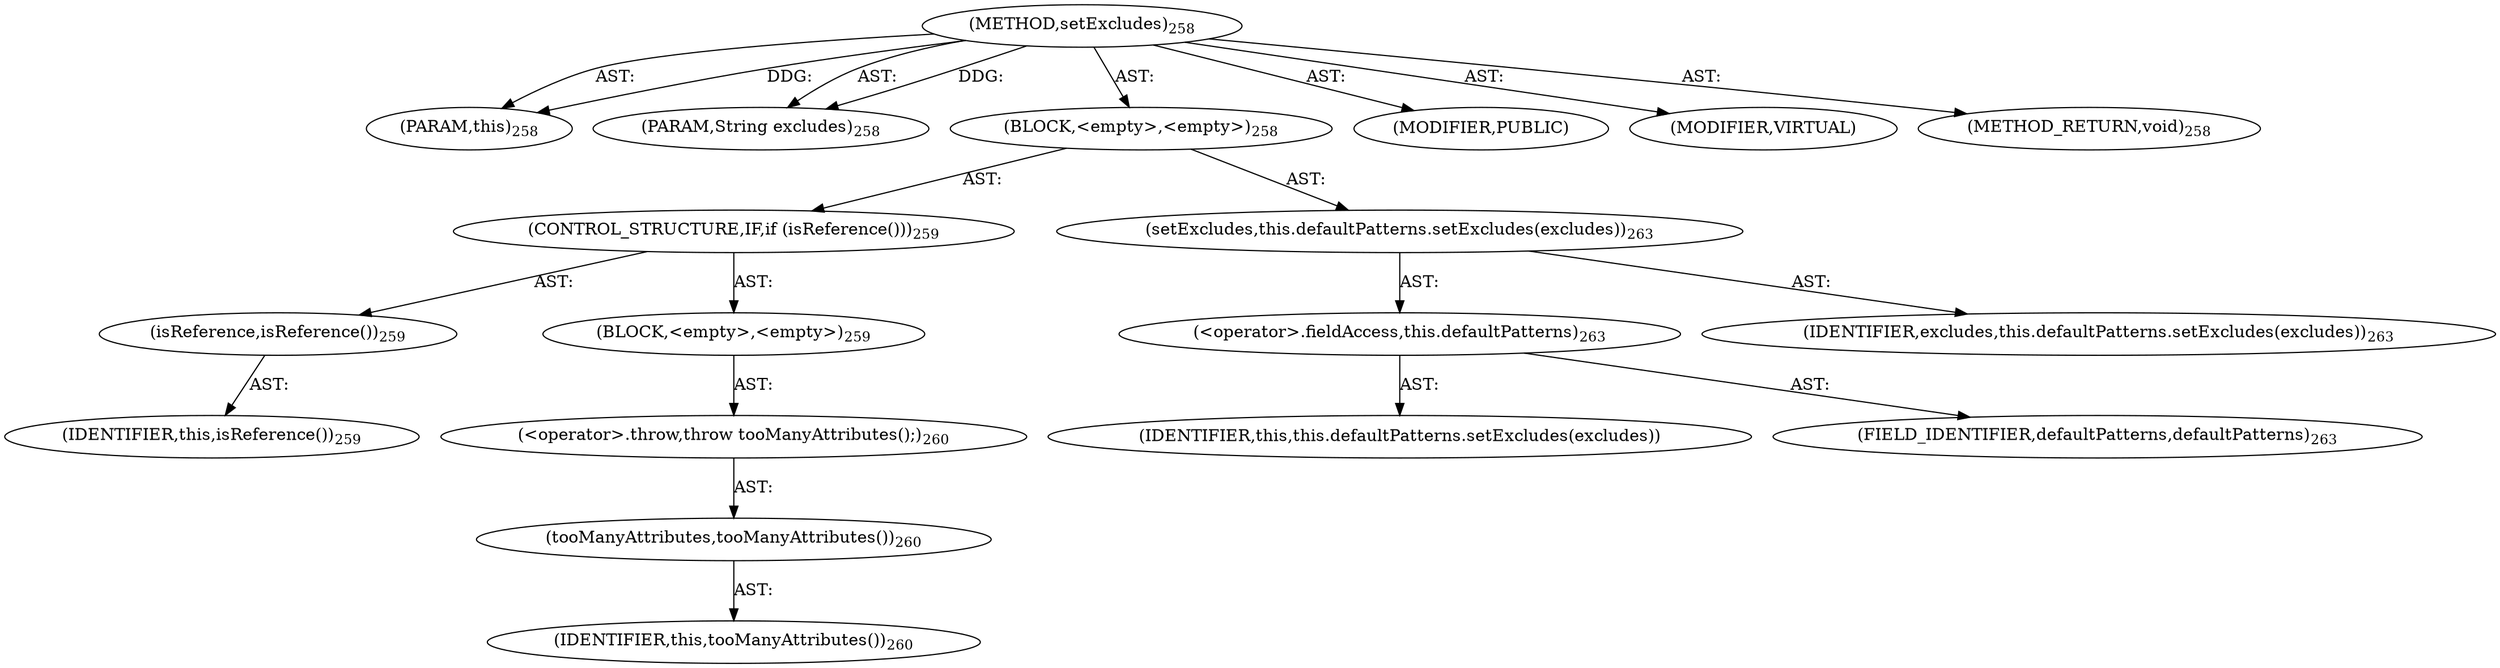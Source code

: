 digraph "setExcludes" {  
"111669149708" [label = <(METHOD,setExcludes)<SUB>258</SUB>> ]
"115964117002" [label = <(PARAM,this)<SUB>258</SUB>> ]
"115964117048" [label = <(PARAM,String excludes)<SUB>258</SUB>> ]
"25769803800" [label = <(BLOCK,&lt;empty&gt;,&lt;empty&gt;)<SUB>258</SUB>> ]
"47244640268" [label = <(CONTROL_STRUCTURE,IF,if (isReference()))<SUB>259</SUB>> ]
"30064771208" [label = <(isReference,isReference())<SUB>259</SUB>> ]
"68719476761" [label = <(IDENTIFIER,this,isReference())<SUB>259</SUB>> ]
"25769803801" [label = <(BLOCK,&lt;empty&gt;,&lt;empty&gt;)<SUB>259</SUB>> ]
"30064771209" [label = <(&lt;operator&gt;.throw,throw tooManyAttributes();)<SUB>260</SUB>> ]
"30064771210" [label = <(tooManyAttributes,tooManyAttributes())<SUB>260</SUB>> ]
"68719476762" [label = <(IDENTIFIER,this,tooManyAttributes())<SUB>260</SUB>> ]
"30064771211" [label = <(setExcludes,this.defaultPatterns.setExcludes(excludes))<SUB>263</SUB>> ]
"30064771212" [label = <(&lt;operator&gt;.fieldAccess,this.defaultPatterns)<SUB>263</SUB>> ]
"68719476903" [label = <(IDENTIFIER,this,this.defaultPatterns.setExcludes(excludes))> ]
"55834574892" [label = <(FIELD_IDENTIFIER,defaultPatterns,defaultPatterns)<SUB>263</SUB>> ]
"68719476904" [label = <(IDENTIFIER,excludes,this.defaultPatterns.setExcludes(excludes))<SUB>263</SUB>> ]
"133143986207" [label = <(MODIFIER,PUBLIC)> ]
"133143986208" [label = <(MODIFIER,VIRTUAL)> ]
"128849018892" [label = <(METHOD_RETURN,void)<SUB>258</SUB>> ]
  "111669149708" -> "115964117002"  [ label = "AST: "] 
  "111669149708" -> "115964117048"  [ label = "AST: "] 
  "111669149708" -> "25769803800"  [ label = "AST: "] 
  "111669149708" -> "133143986207"  [ label = "AST: "] 
  "111669149708" -> "133143986208"  [ label = "AST: "] 
  "111669149708" -> "128849018892"  [ label = "AST: "] 
  "25769803800" -> "47244640268"  [ label = "AST: "] 
  "25769803800" -> "30064771211"  [ label = "AST: "] 
  "47244640268" -> "30064771208"  [ label = "AST: "] 
  "47244640268" -> "25769803801"  [ label = "AST: "] 
  "30064771208" -> "68719476761"  [ label = "AST: "] 
  "25769803801" -> "30064771209"  [ label = "AST: "] 
  "30064771209" -> "30064771210"  [ label = "AST: "] 
  "30064771210" -> "68719476762"  [ label = "AST: "] 
  "30064771211" -> "30064771212"  [ label = "AST: "] 
  "30064771211" -> "68719476904"  [ label = "AST: "] 
  "30064771212" -> "68719476903"  [ label = "AST: "] 
  "30064771212" -> "55834574892"  [ label = "AST: "] 
  "111669149708" -> "115964117002"  [ label = "DDG: "] 
  "111669149708" -> "115964117048"  [ label = "DDG: "] 
}
